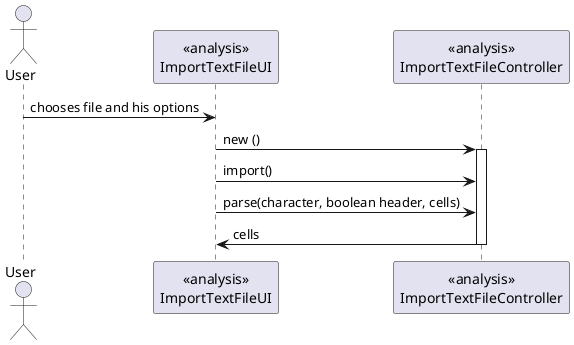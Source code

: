 @startuml doc-files/import_file_image.png

actor User
participant "<<analysis>>\nImportTextFileUI" as ImportTextFileUI
participant "<<analysis>>\nImportTextFileController" as ImportTextFileController

User->ImportTextFileUI: chooses file and his options
ImportTextFileUI->ImportTextFileController: new ()

activate ImportTextFileController
ImportTextFileUI->ImportTextFileController: import()
ImportTextFileUI->ImportTextFileController: parse(character, boolean header, cells)
ImportTextFileController->ImportTextFileUI: cells
deactivate ImportTextFileController


@enduml